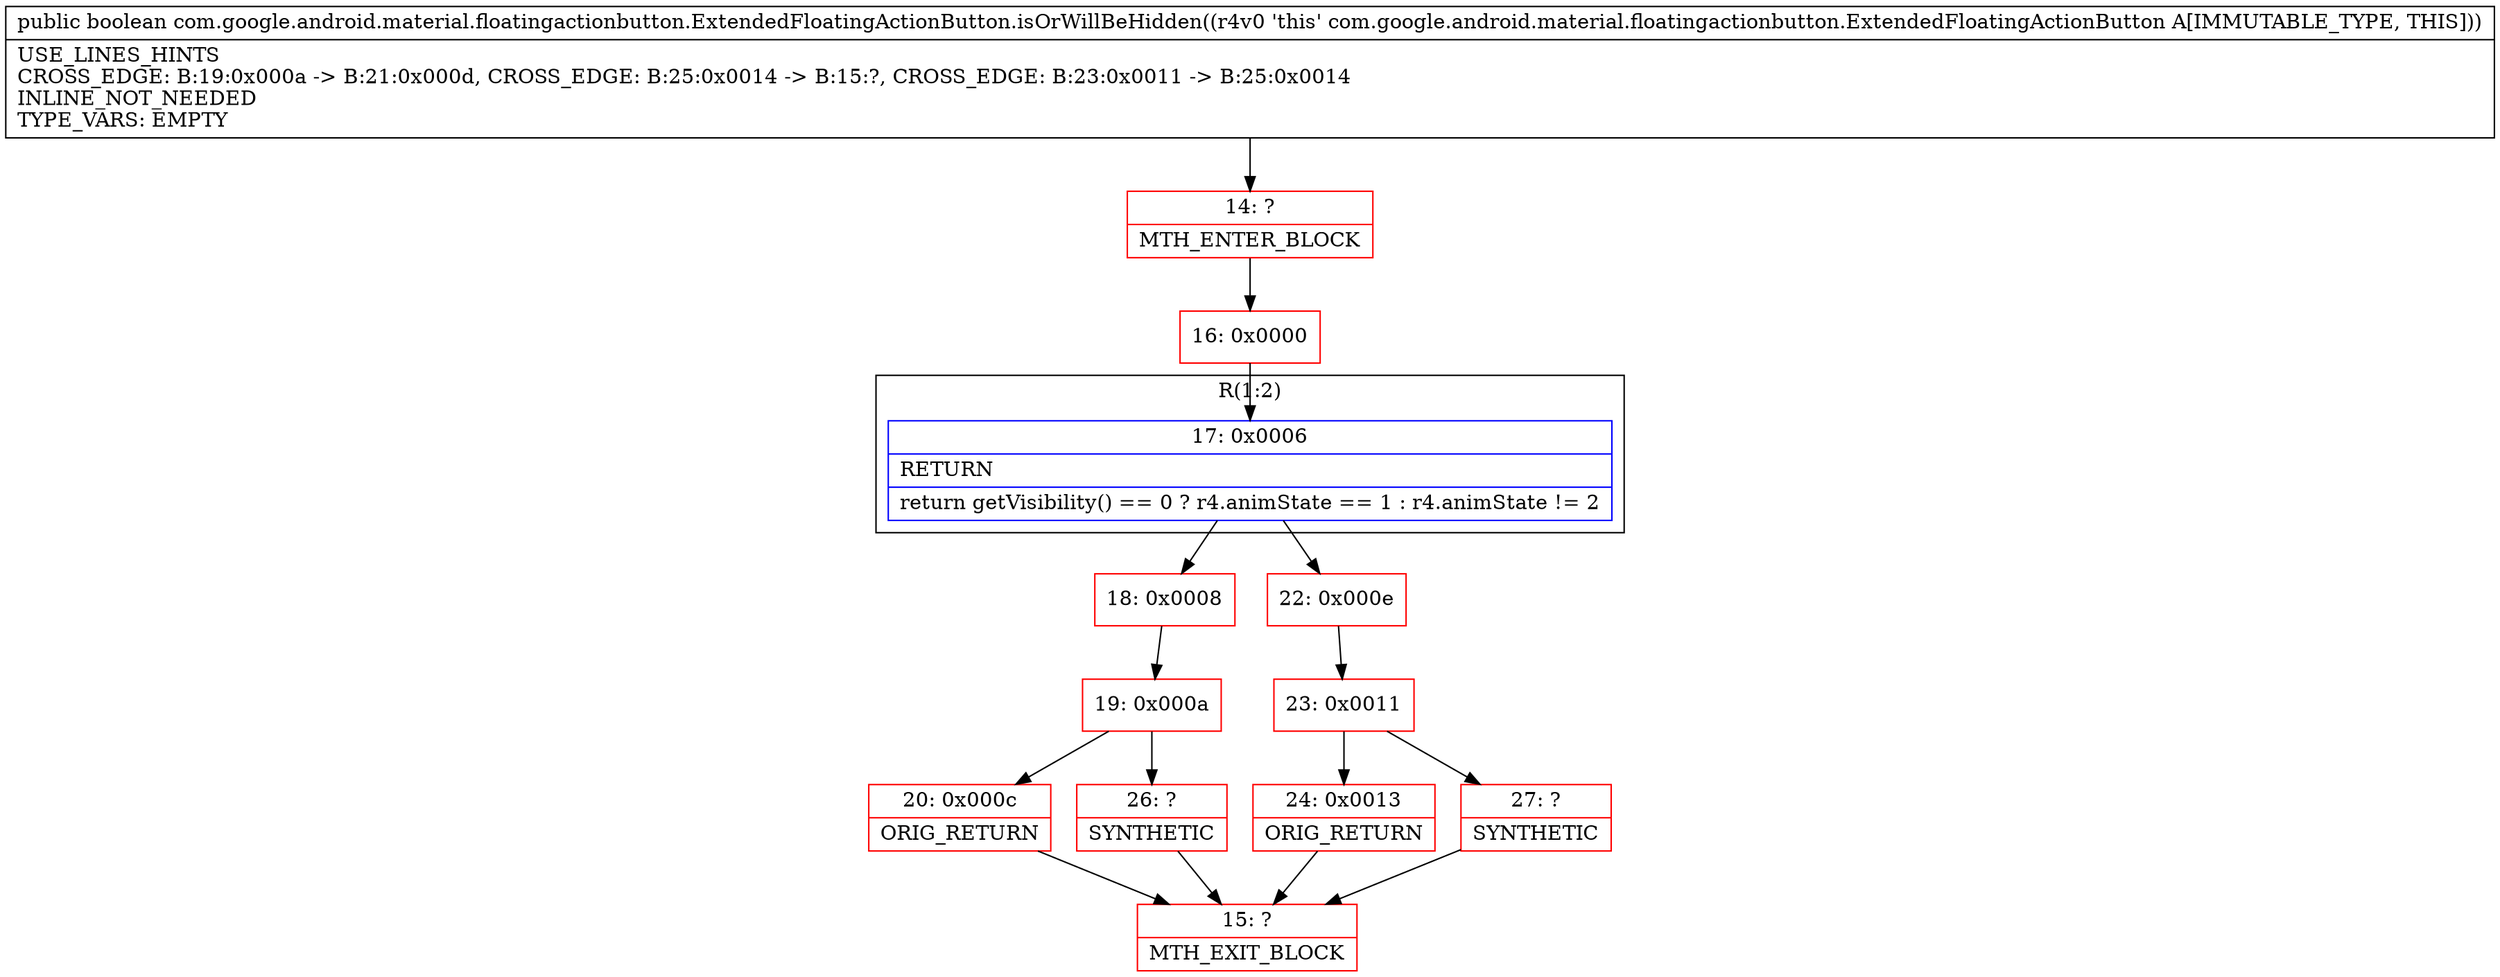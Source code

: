 digraph "CFG forcom.google.android.material.floatingactionbutton.ExtendedFloatingActionButton.isOrWillBeHidden()Z" {
subgraph cluster_Region_1035364662 {
label = "R(1:2)";
node [shape=record,color=blue];
Node_17 [shape=record,label="{17\:\ 0x0006|RETURN\l|return getVisibility() == 0 ? r4.animState == 1 : r4.animState != 2\l}"];
}
Node_14 [shape=record,color=red,label="{14\:\ ?|MTH_ENTER_BLOCK\l}"];
Node_16 [shape=record,color=red,label="{16\:\ 0x0000}"];
Node_18 [shape=record,color=red,label="{18\:\ 0x0008}"];
Node_19 [shape=record,color=red,label="{19\:\ 0x000a}"];
Node_20 [shape=record,color=red,label="{20\:\ 0x000c|ORIG_RETURN\l}"];
Node_15 [shape=record,color=red,label="{15\:\ ?|MTH_EXIT_BLOCK\l}"];
Node_26 [shape=record,color=red,label="{26\:\ ?|SYNTHETIC\l}"];
Node_22 [shape=record,color=red,label="{22\:\ 0x000e}"];
Node_23 [shape=record,color=red,label="{23\:\ 0x0011}"];
Node_24 [shape=record,color=red,label="{24\:\ 0x0013|ORIG_RETURN\l}"];
Node_27 [shape=record,color=red,label="{27\:\ ?|SYNTHETIC\l}"];
MethodNode[shape=record,label="{public boolean com.google.android.material.floatingactionbutton.ExtendedFloatingActionButton.isOrWillBeHidden((r4v0 'this' com.google.android.material.floatingactionbutton.ExtendedFloatingActionButton A[IMMUTABLE_TYPE, THIS]))  | USE_LINES_HINTS\lCROSS_EDGE: B:19:0x000a \-\> B:21:0x000d, CROSS_EDGE: B:25:0x0014 \-\> B:15:?, CROSS_EDGE: B:23:0x0011 \-\> B:25:0x0014\lINLINE_NOT_NEEDED\lTYPE_VARS: EMPTY\l}"];
MethodNode -> Node_14;Node_17 -> Node_18;
Node_17 -> Node_22;
Node_14 -> Node_16;
Node_16 -> Node_17;
Node_18 -> Node_19;
Node_19 -> Node_20;
Node_19 -> Node_26;
Node_20 -> Node_15;
Node_26 -> Node_15;
Node_22 -> Node_23;
Node_23 -> Node_24;
Node_23 -> Node_27;
Node_24 -> Node_15;
Node_27 -> Node_15;
}

